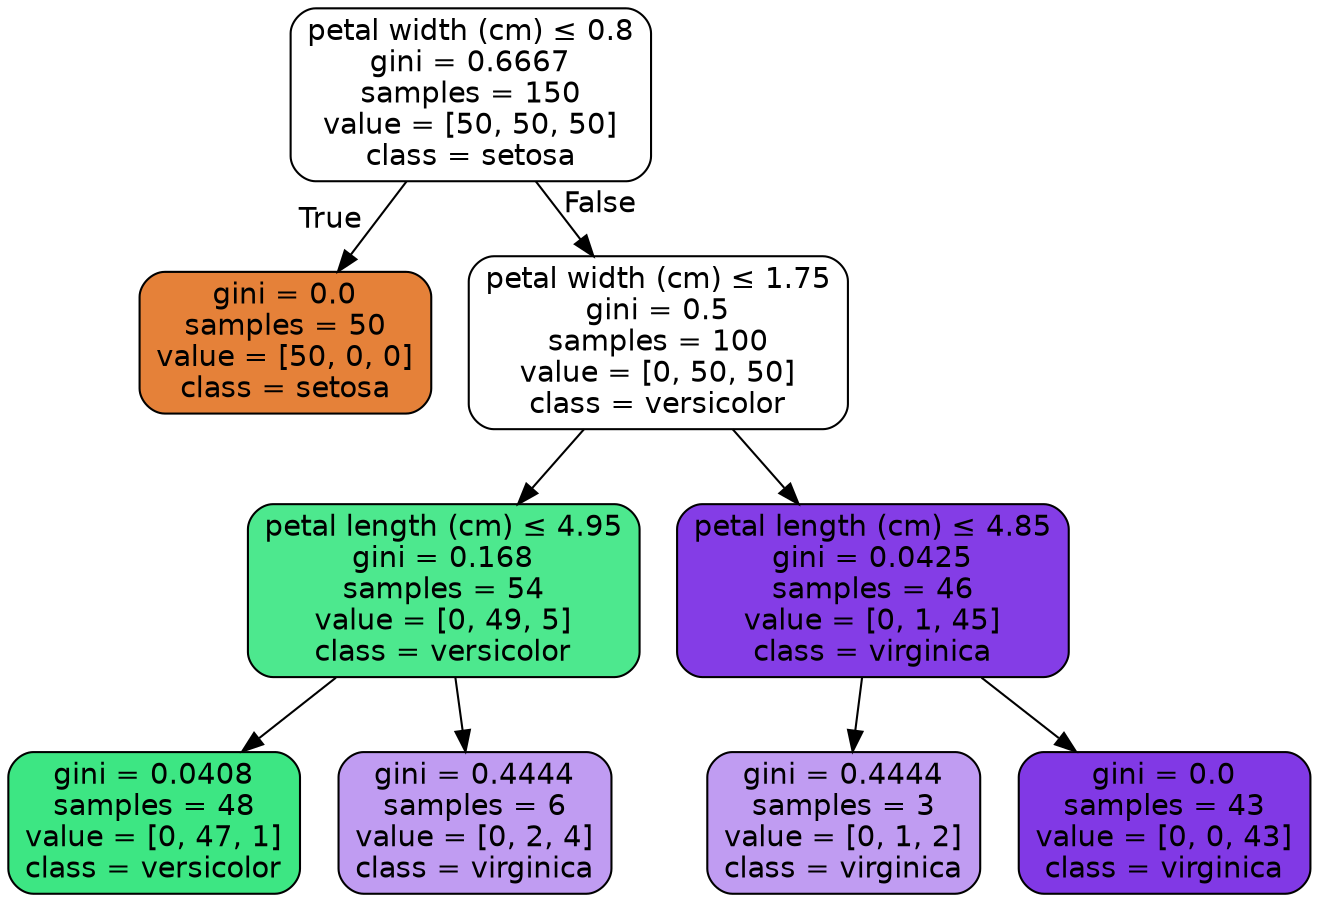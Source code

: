 digraph Tree {
node [shape=box, style="filled, rounded", color="black", fontname=helvetica] ;
edge [fontname=helvetica] ;
0 [label=<petal width (cm) &le; 0.8<br/>gini = 0.6667<br/>samples = 150<br/>value = [50, 50, 50]<br/>class = setosa>, fillcolor="#e5813900"] ;
1 [label=<gini = 0.0<br/>samples = 50<br/>value = [50, 0, 0]<br/>class = setosa>, fillcolor="#e58139ff"] ;
0 -> 1 [labeldistance=2.5, labelangle=45, headlabel="True"] ;
2 [label=<petal width (cm) &le; 1.75<br/>gini = 0.5<br/>samples = 100<br/>value = [0, 50, 50]<br/>class = versicolor>, fillcolor="#39e58100"] ;
0 -> 2 [labeldistance=2.5, labelangle=-45, headlabel="False"] ;
3 [label=<petal length (cm) &le; 4.95<br/>gini = 0.168<br/>samples = 54<br/>value = [0, 49, 5]<br/>class = versicolor>, fillcolor="#39e581e5"] ;
2 -> 3 ;
4 [label=<gini = 0.0408<br/>samples = 48<br/>value = [0, 47, 1]<br/>class = versicolor>, fillcolor="#39e581fa"] ;
3 -> 4 ;
5 [label=<gini = 0.4444<br/>samples = 6<br/>value = [0, 2, 4]<br/>class = virginica>, fillcolor="#8139e57f"] ;
3 -> 5 ;
6 [label=<petal length (cm) &le; 4.85<br/>gini = 0.0425<br/>samples = 46<br/>value = [0, 1, 45]<br/>class = virginica>, fillcolor="#8139e5f9"] ;
2 -> 6 ;
7 [label=<gini = 0.4444<br/>samples = 3<br/>value = [0, 1, 2]<br/>class = virginica>, fillcolor="#8139e57f"] ;
6 -> 7 ;
8 [label=<gini = 0.0<br/>samples = 43<br/>value = [0, 0, 43]<br/>class = virginica>, fillcolor="#8139e5ff"] ;
6 -> 8 ;
}
